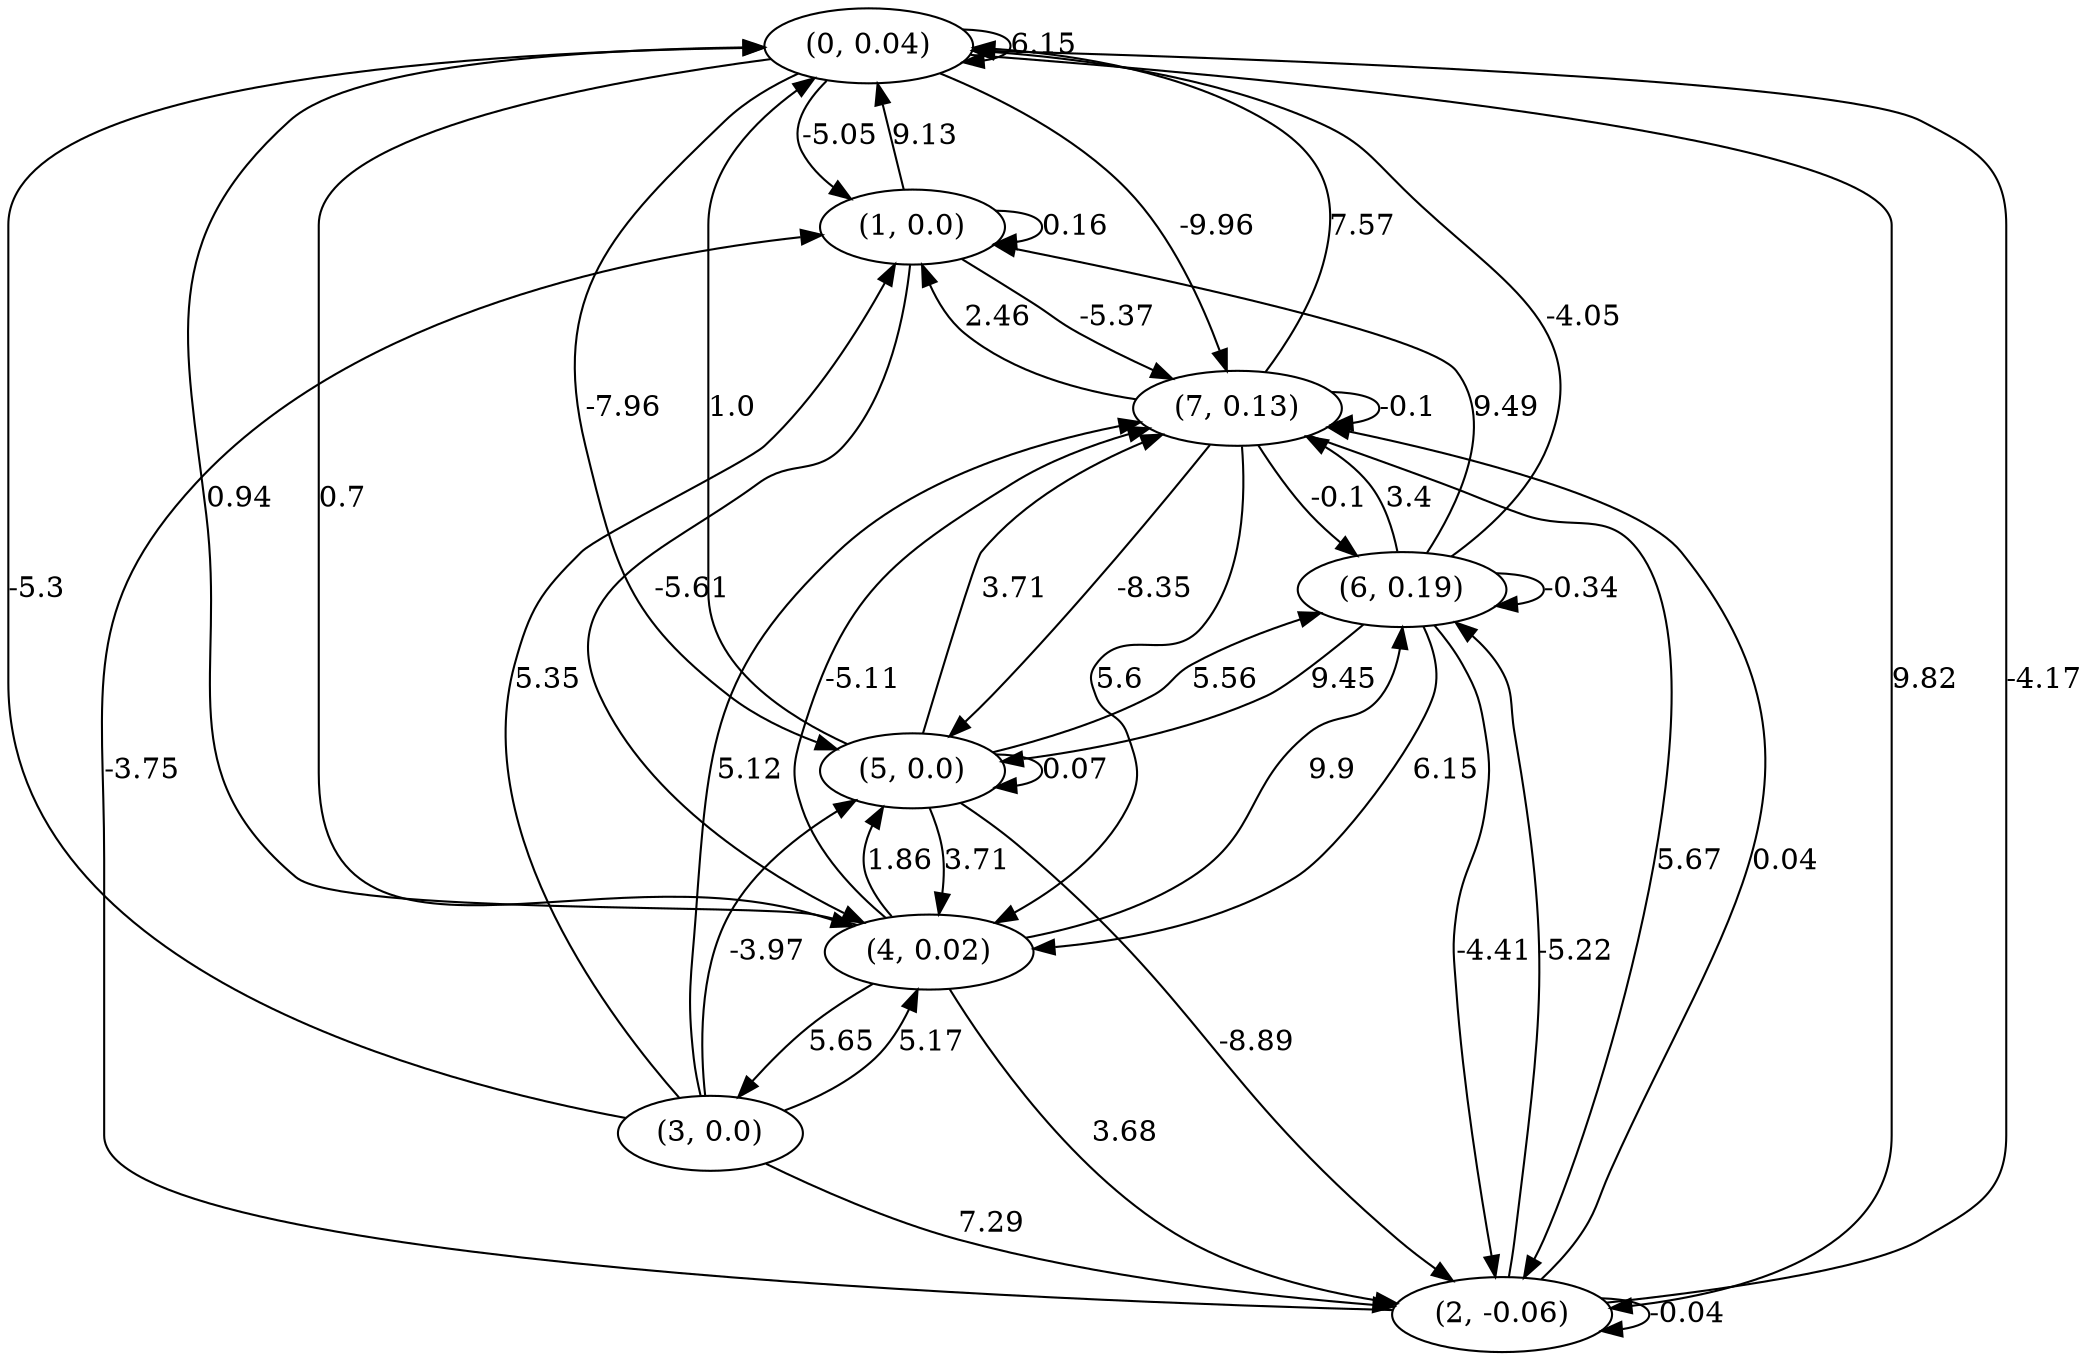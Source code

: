 digraph {
    0 [ label = "(0, 0.04)" ]
    1 [ label = "(1, 0.0)" ]
    2 [ label = "(2, -0.06)" ]
    3 [ label = "(3, 0.0)" ]
    4 [ label = "(4, 0.02)" ]
    5 [ label = "(5, 0.0)" ]
    6 [ label = "(6, 0.19)" ]
    7 [ label = "(7, 0.13)" ]
    0 -> 0 [ label = "6.15" ]
    1 -> 1 [ label = "0.16" ]
    2 -> 2 [ label = "-0.04" ]
    5 -> 5 [ label = "0.07" ]
    6 -> 6 [ label = "-0.34" ]
    7 -> 7 [ label = "-0.1" ]
    1 -> 0 [ label = "9.13" ]
    2 -> 0 [ label = "-4.17" ]
    3 -> 0 [ label = "-5.3" ]
    4 -> 0 [ label = "0.94" ]
    5 -> 0 [ label = "1.0" ]
    6 -> 0 [ label = "-4.05" ]
    7 -> 0 [ label = "7.57" ]
    0 -> 1 [ label = "-5.05" ]
    2 -> 1 [ label = "-3.75" ]
    3 -> 1 [ label = "5.35" ]
    6 -> 1 [ label = "9.49" ]
    7 -> 1 [ label = "2.46" ]
    0 -> 2 [ label = "9.82" ]
    3 -> 2 [ label = "7.29" ]
    4 -> 2 [ label = "3.68" ]
    5 -> 2 [ label = "-8.89" ]
    6 -> 2 [ label = "-4.41" ]
    7 -> 2 [ label = "5.67" ]
    4 -> 3 [ label = "5.65" ]
    0 -> 4 [ label = "0.7" ]
    1 -> 4 [ label = "-5.61" ]
    3 -> 4 [ label = "5.17" ]
    5 -> 4 [ label = "3.71" ]
    6 -> 4 [ label = "6.15" ]
    7 -> 4 [ label = "5.6" ]
    0 -> 5 [ label = "-7.96" ]
    3 -> 5 [ label = "-3.97" ]
    4 -> 5 [ label = "1.86" ]
    6 -> 5 [ label = "9.45" ]
    7 -> 5 [ label = "-8.35" ]
    2 -> 6 [ label = "-5.22" ]
    4 -> 6 [ label = "9.9" ]
    5 -> 6 [ label = "5.56" ]
    7 -> 6 [ label = "-0.1" ]
    0 -> 7 [ label = "-9.96" ]
    1 -> 7 [ label = "-5.37" ]
    2 -> 7 [ label = "0.04" ]
    3 -> 7 [ label = "5.12" ]
    4 -> 7 [ label = "-5.11" ]
    5 -> 7 [ label = "3.71" ]
    6 -> 7 [ label = "3.4" ]
}

